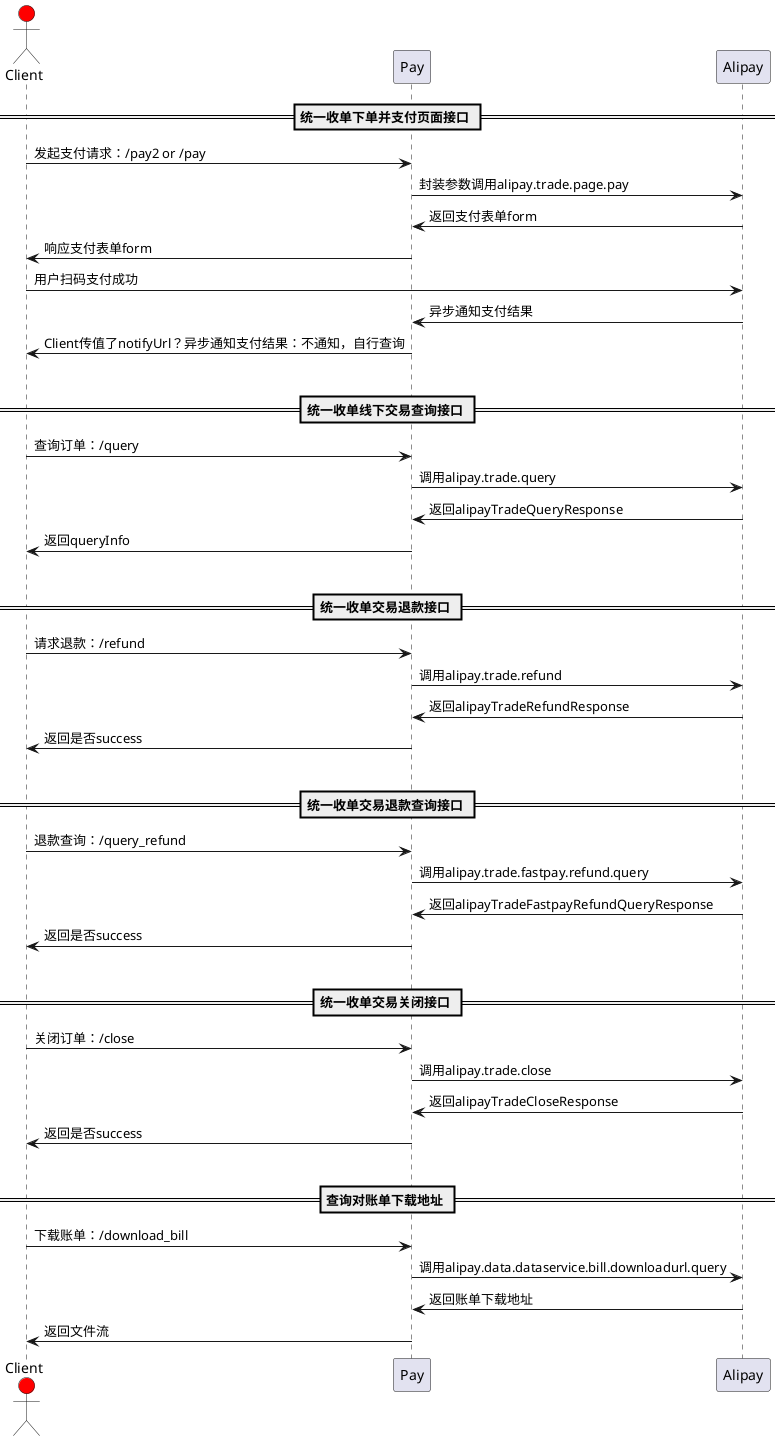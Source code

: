 @startuml
actor Client #red
participant "Pay" as A
participant "Alipay" as B
== 统一收单下单并支付页面接口 ==
Client->A: 发起支付请求：/pay2 or /pay
A->B: 封装参数调用alipay.trade.page.pay
B->A:返回支付表单form
A->Client:响应支付表单form
Client->B: 用户扫码支付成功
B->A:异步通知支付结果
A->Client:Client传值了notifyUrl？异步通知支付结果：不通知，自行查询
|||
== 统一收单线下交易查询接口 ==
Client->A:查询订单：/query
A->B:调用alipay.trade.query
B->A:返回alipayTradeQueryResponse
A->Client:返回queryInfo
|||
== 统一收单交易退款接口 ==
Client->A:请求退款：/refund
A->B:调用alipay.trade.refund
B->A:返回alipayTradeRefundResponse
A->Client:返回是否success
|||
== 统一收单交易退款查询接口 ==
Client->A:退款查询：/query_refund
A->B:调用alipay.trade.fastpay.refund.query
B->A:返回alipayTradeFastpayRefundQueryResponse
A->Client:返回是否success
|||
== 统一收单交易关闭接口 ==
Client->A:关闭订单：/close
A->B:调用alipay.trade.close
B->A:返回alipayTradeCloseResponse
A->Client:返回是否success
|||
== 查询对账单下载地址 ==
Client->A:下载账单：/download_bill
A->B:调用alipay.data.dataservice.bill.downloadurl.query
B->A:返回账单下载地址
A->Client:返回文件流

@enduml